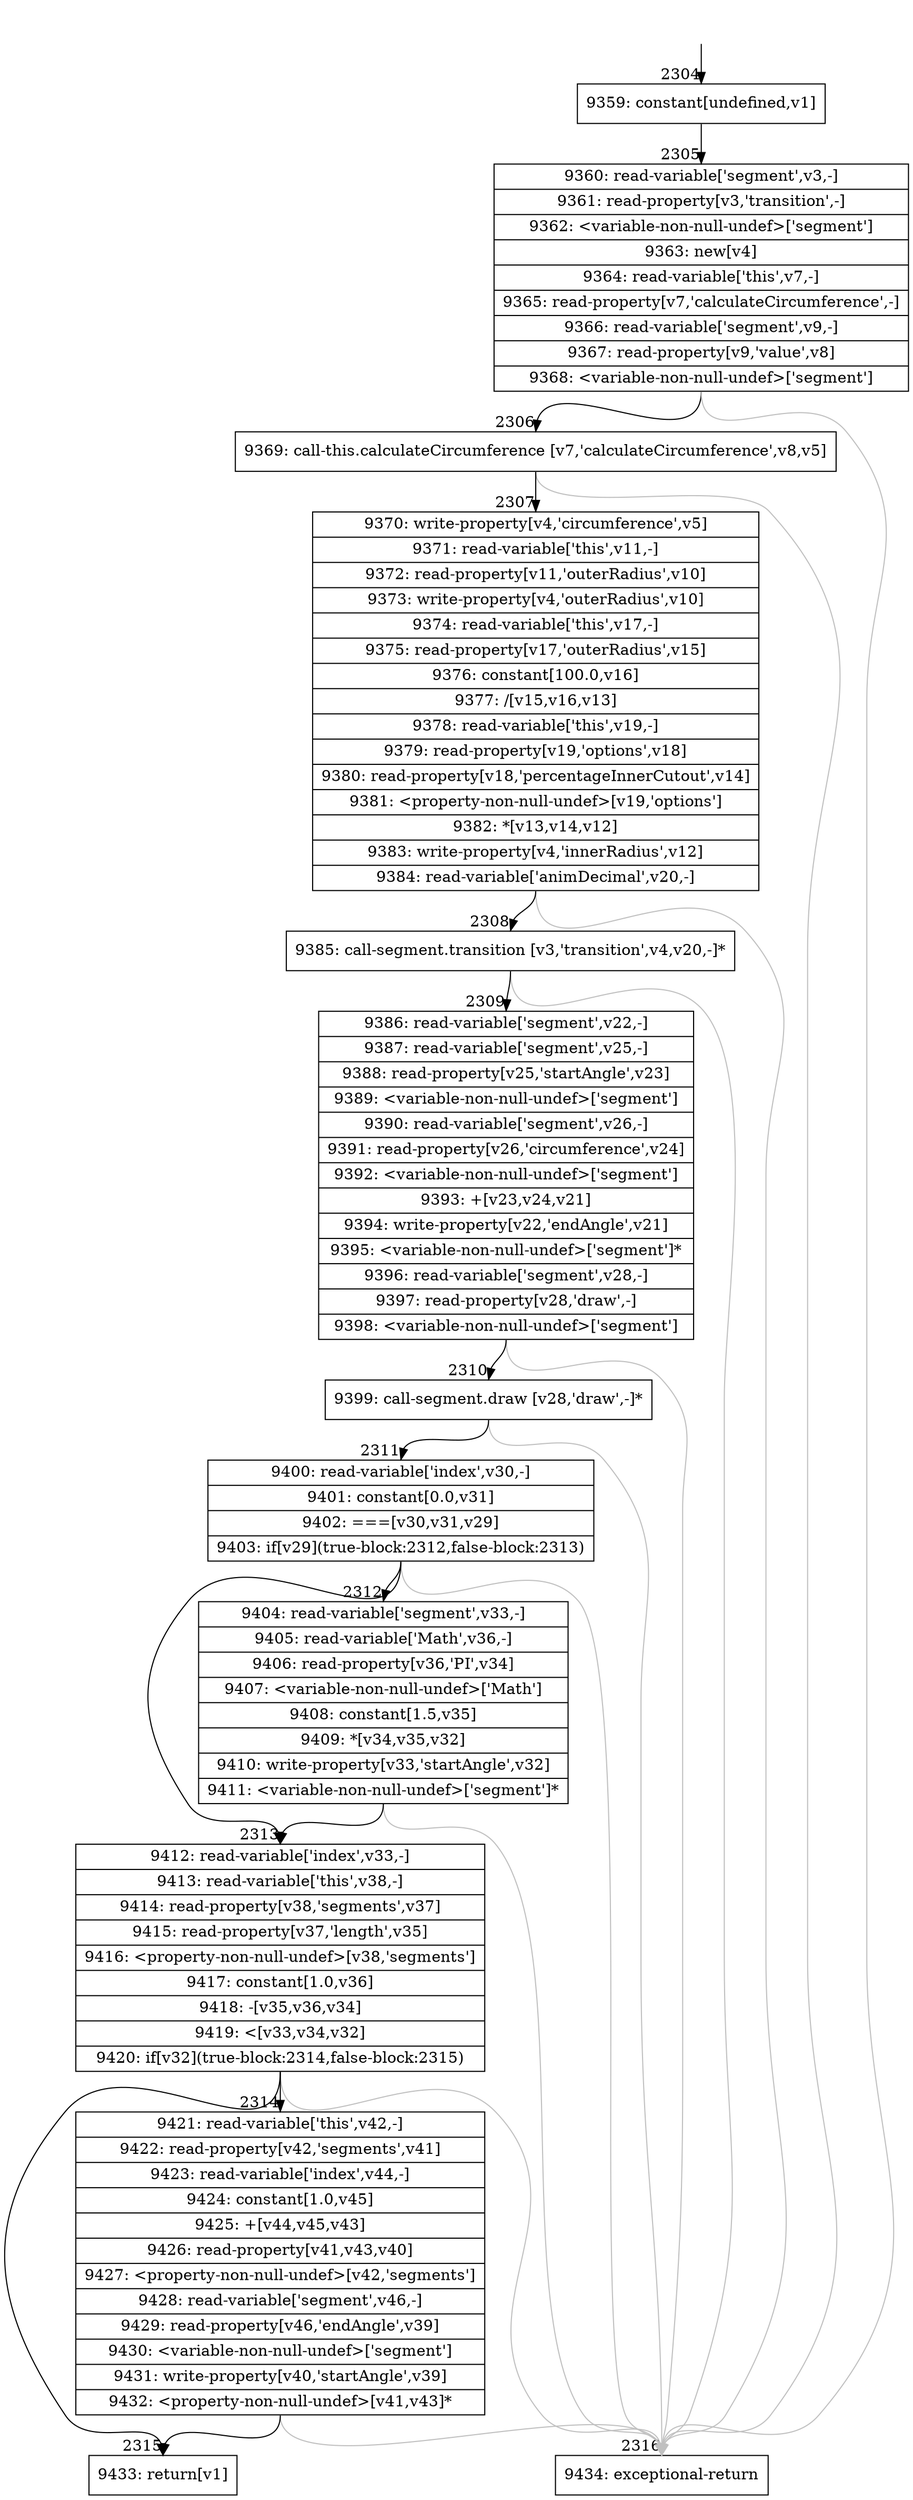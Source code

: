 digraph {
rankdir="TD"
BB_entry215[shape=none,label=""];
BB_entry215 -> BB2304 [tailport=s, headport=n, headlabel="    2304"]
BB2304 [shape=record label="{9359: constant[undefined,v1]}" ] 
BB2304 -> BB2305 [tailport=s, headport=n, headlabel="      2305"]
BB2305 [shape=record label="{9360: read-variable['segment',v3,-]|9361: read-property[v3,'transition',-]|9362: \<variable-non-null-undef\>['segment']|9363: new[v4]|9364: read-variable['this',v7,-]|9365: read-property[v7,'calculateCircumference',-]|9366: read-variable['segment',v9,-]|9367: read-property[v9,'value',v8]|9368: \<variable-non-null-undef\>['segment']}" ] 
BB2305 -> BB2306 [tailport=s, headport=n, headlabel="      2306"]
BB2305 -> BB2316 [tailport=s, headport=n, color=gray, headlabel="      2316"]
BB2306 [shape=record label="{9369: call-this.calculateCircumference [v7,'calculateCircumference',v8,v5]}" ] 
BB2306 -> BB2307 [tailport=s, headport=n, headlabel="      2307"]
BB2306 -> BB2316 [tailport=s, headport=n, color=gray]
BB2307 [shape=record label="{9370: write-property[v4,'circumference',v5]|9371: read-variable['this',v11,-]|9372: read-property[v11,'outerRadius',v10]|9373: write-property[v4,'outerRadius',v10]|9374: read-variable['this',v17,-]|9375: read-property[v17,'outerRadius',v15]|9376: constant[100.0,v16]|9377: /[v15,v16,v13]|9378: read-variable['this',v19,-]|9379: read-property[v19,'options',v18]|9380: read-property[v18,'percentageInnerCutout',v14]|9381: \<property-non-null-undef\>[v19,'options']|9382: *[v13,v14,v12]|9383: write-property[v4,'innerRadius',v12]|9384: read-variable['animDecimal',v20,-]}" ] 
BB2307 -> BB2308 [tailport=s, headport=n, headlabel="      2308"]
BB2307 -> BB2316 [tailport=s, headport=n, color=gray]
BB2308 [shape=record label="{9385: call-segment.transition [v3,'transition',v4,v20,-]*}" ] 
BB2308 -> BB2309 [tailport=s, headport=n, headlabel="      2309"]
BB2308 -> BB2316 [tailport=s, headport=n, color=gray]
BB2309 [shape=record label="{9386: read-variable['segment',v22,-]|9387: read-variable['segment',v25,-]|9388: read-property[v25,'startAngle',v23]|9389: \<variable-non-null-undef\>['segment']|9390: read-variable['segment',v26,-]|9391: read-property[v26,'circumference',v24]|9392: \<variable-non-null-undef\>['segment']|9393: +[v23,v24,v21]|9394: write-property[v22,'endAngle',v21]|9395: \<variable-non-null-undef\>['segment']*|9396: read-variable['segment',v28,-]|9397: read-property[v28,'draw',-]|9398: \<variable-non-null-undef\>['segment']}" ] 
BB2309 -> BB2310 [tailport=s, headport=n, headlabel="      2310"]
BB2309 -> BB2316 [tailport=s, headport=n, color=gray]
BB2310 [shape=record label="{9399: call-segment.draw [v28,'draw',-]*}" ] 
BB2310 -> BB2311 [tailport=s, headport=n, headlabel="      2311"]
BB2310 -> BB2316 [tailport=s, headport=n, color=gray]
BB2311 [shape=record label="{9400: read-variable['index',v30,-]|9401: constant[0.0,v31]|9402: ===[v30,v31,v29]|9403: if[v29](true-block:2312,false-block:2313)}" ] 
BB2311 -> BB2312 [tailport=s, headport=n, headlabel="      2312"]
BB2311 -> BB2313 [tailport=s, headport=n, headlabel="      2313"]
BB2311 -> BB2316 [tailport=s, headport=n, color=gray]
BB2312 [shape=record label="{9404: read-variable['segment',v33,-]|9405: read-variable['Math',v36,-]|9406: read-property[v36,'PI',v34]|9407: \<variable-non-null-undef\>['Math']|9408: constant[1.5,v35]|9409: *[v34,v35,v32]|9410: write-property[v33,'startAngle',v32]|9411: \<variable-non-null-undef\>['segment']*}" ] 
BB2312 -> BB2313 [tailport=s, headport=n]
BB2312 -> BB2316 [tailport=s, headport=n, color=gray]
BB2313 [shape=record label="{9412: read-variable['index',v33,-]|9413: read-variable['this',v38,-]|9414: read-property[v38,'segments',v37]|9415: read-property[v37,'length',v35]|9416: \<property-non-null-undef\>[v38,'segments']|9417: constant[1.0,v36]|9418: -[v35,v36,v34]|9419: \<[v33,v34,v32]|9420: if[v32](true-block:2314,false-block:2315)}" ] 
BB2313 -> BB2314 [tailport=s, headport=n, headlabel="      2314"]
BB2313 -> BB2315 [tailport=s, headport=n, headlabel="      2315"]
BB2313 -> BB2316 [tailport=s, headport=n, color=gray]
BB2314 [shape=record label="{9421: read-variable['this',v42,-]|9422: read-property[v42,'segments',v41]|9423: read-variable['index',v44,-]|9424: constant[1.0,v45]|9425: +[v44,v45,v43]|9426: read-property[v41,v43,v40]|9427: \<property-non-null-undef\>[v42,'segments']|9428: read-variable['segment',v46,-]|9429: read-property[v46,'endAngle',v39]|9430: \<variable-non-null-undef\>['segment']|9431: write-property[v40,'startAngle',v39]|9432: \<property-non-null-undef\>[v41,v43]*}" ] 
BB2314 -> BB2315 [tailport=s, headport=n]
BB2314 -> BB2316 [tailport=s, headport=n, color=gray]
BB2315 [shape=record label="{9433: return[v1]}" ] 
BB2316 [shape=record label="{9434: exceptional-return}" ] 
//#$~ 2497
}
